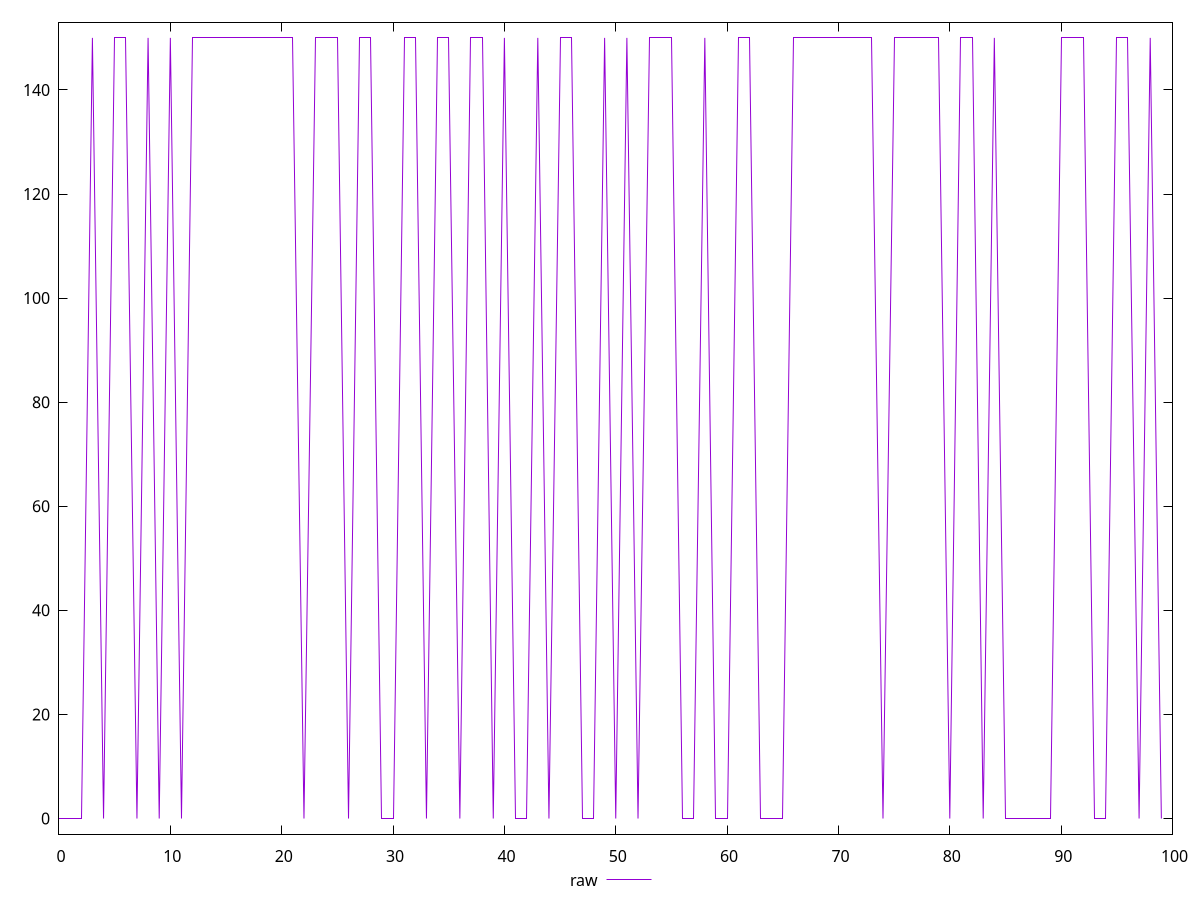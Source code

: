 reset
set terminal svg size 640, 490
set output "reprap/unminified-javascript/samples/pages/raw/values.svg"

$raw <<EOF
0 0
1 0
2 0
3 150
4 0
5 150
6 150
7 0
8 150
9 0
10 150
11 0
12 150
13 150
14 150
15 150
16 150
17 150
18 150
19 150
20 150
21 150
22 0
23 150
24 150
25 150
26 0
27 150
28 150
29 0
30 0
31 150
32 150
33 0
34 150
35 150
36 0
37 150
38 150
39 0
40 150
41 0
42 0
43 150
44 0
45 150
46 150
47 0
48 0
49 150
50 0
51 150
52 0
53 150
54 150
55 150
56 0
57 0
58 150
59 0
60 0
61 150
62 150
63 0
64 0
65 0
66 150
67 150
68 150
69 150
70 150
71 150
72 150
73 150
74 0
75 150
76 150
77 150
78 150
79 150
80 0
81 150
82 150
83 0
84 150
85 0
86 0
87 0
88 0
89 0
90 150
91 150
92 150
93 0
94 0
95 150
96 150
97 0
98 150
99 0
EOF

set key outside below
set yrange [-3:153]

plot \
  $raw title "raw" with line, \


reset